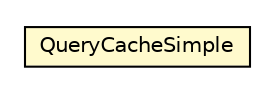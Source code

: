 #!/usr/local/bin/dot
#
# Class diagram 
# Generated by UMLGraph version R5_6_6-1-g9240c4 (http://www.umlgraph.org/)
#

digraph G {
	edge [fontname="Helvetica",fontsize=10,labelfontname="Helvetica",labelfontsize=10];
	node [fontname="Helvetica",fontsize=10,shape=plaintext];
	nodesep=0.25;
	ranksep=0.5;
	// jason.asSemantics.QueryCacheSimple
	c40828 [label=<<table title="jason.asSemantics.QueryCacheSimple" border="0" cellborder="1" cellspacing="0" cellpadding="2" port="p" bgcolor="lemonChiffon" href="./QueryCacheSimple.html">
		<tr><td><table border="0" cellspacing="0" cellpadding="1">
<tr><td align="center" balign="center"> QueryCacheSimple </td></tr>
		</table></td></tr>
		</table>>, URL="./QueryCacheSimple.html", fontname="Helvetica", fontcolor="black", fontsize=10.0];
}

